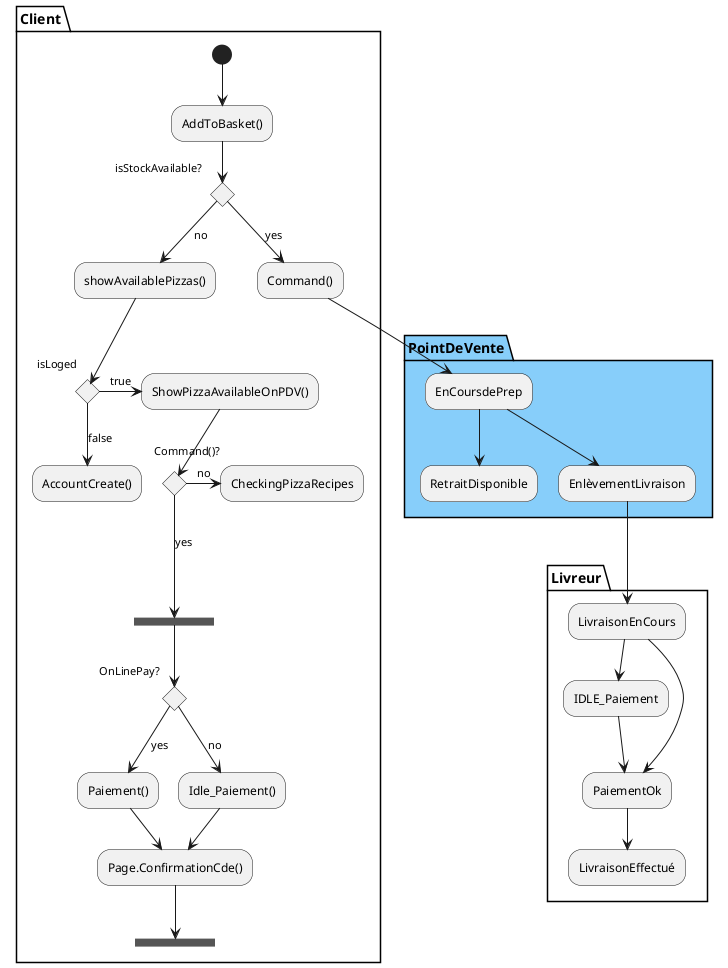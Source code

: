 @startuml
/'
http://plantuml.com/fr/activity-diagram-legacy
https://github.com/NanroYahel/P4_Analyse-besoins-pizzerias/blob/master/Livrables/OC%20PIZZA.pdf
'/
partition Client {
  (*) --> "AddToBasket()"
  if "isStockAvailable?" then
  -->[yes] "Command()"
  else
  -->[no] "showAvailablePizzas()"

if "isLoged" then
  ->[true] "ShowPizzaAvailableOnPDV()"

  if "Command()?" then
   ->[no] "CheckingPizzaRecipes"
   else
      -->[yes] ===ORDERING===
     endif

     if "OnLinePay?" then
   	-->[yes] "Paiement()"
   	--> "Page.ConfirmationCde()" as CMD
   	--> ===PREPARE_ORDER===
     else
   	-->[no] "Idle_Paiement()"
   	--> CMD
     endif

   else
     -->[false] "AccountCreate()"
   endif
}

partition PointDeVente #LightSkyBlue {
  "Command()" --> EnCoursdePrep
  EnCoursdePrep --> RetraitDisponible
  EnCoursdePrep --> EnlèvementLivraison
}

partition Livreur {
  EnlèvementLivraison --> LivraisonEnCours
  LivraisonEnCours --> IDLE_Paiement
  IDLE_Paiement --> PaiementOk
  LivraisonEnCours --> PaiementOk
  PaiementOk --> LivraisonEffectué

}



/'(*)  --> "check input"
If "input is verbose" then
--> [Yes] "turn on verbosity"
--> "run command"
else
--> "run command"
Endif
-->(*)

partition Conductor {
  (*) --> "Climbs on Platform"
  --> === S1 ===
  --> Bows
}

partition Audience #LightSkyBlue {
  === S1 === --> Applauds
}

partition Conductor {
  Bows --> === S2 ===
  --> WavesArmes
  Applauds --> === S2 ===
}

partition Orchestra #CCCCEE {
  WavesArmes --> Introduction
  --> "Play music"
}'/
@enduml